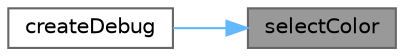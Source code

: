 digraph "selectColor"
{
 // INTERACTIVE_SVG=YES
 // LATEX_PDF_SIZE
  bgcolor="transparent";
  edge [fontname=Helvetica,fontsize=10,labelfontname=Helvetica,labelfontsize=10];
  node [fontname=Helvetica,fontsize=10,shape=box,height=0.2,width=0.4];
  rankdir="RL";
  Node1 [id="Node000001",label="selectColor",height=0.2,width=0.4,color="gray40", fillcolor="grey60", style="filled", fontcolor="black",tooltip="Select a color."];
  Node1 -> Node2 [id="edge1_Node000001_Node000002",dir="back",color="steelblue1",style="solid",tooltip=" "];
  Node2 [id="Node000002",label="createDebug",height=0.2,width=0.4,color="grey40", fillcolor="white", style="filled",URL="$df/d03/a00062_a09a3f614b4bd6474a64bf881359575f8.html#a09a3f614b4bd6474a64bf881359575f8",tooltip="Create a debugger with the given namespace."];
}
